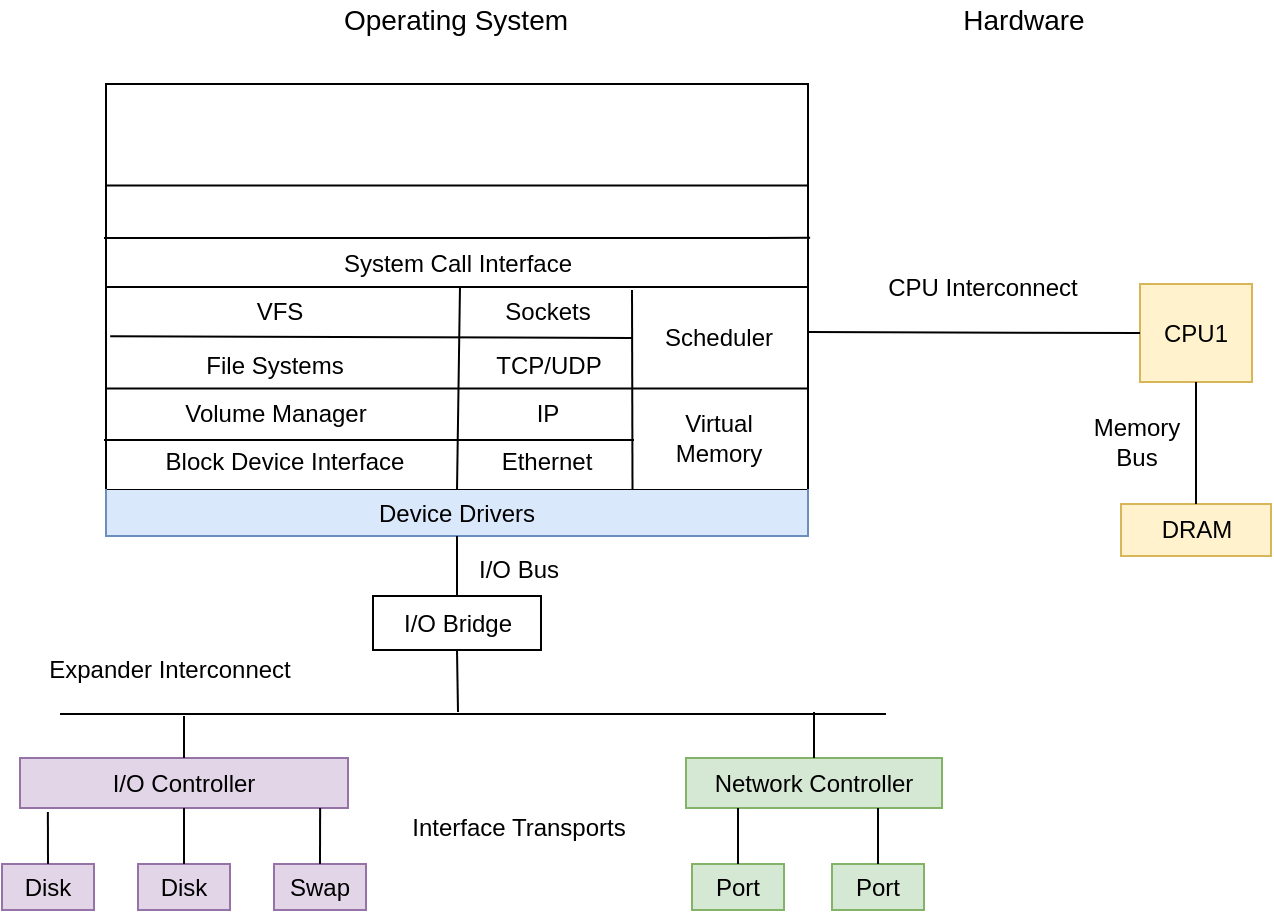 <mxfile version="12.4.2" type="github" pages="1"><diagram id="VicvfznEXqMcLQMcvYO_" name="Page-1"><mxGraphModel dx="854" dy="467" grid="0" gridSize="10" guides="1" tooltips="1" connect="1" arrows="1" fold="1" page="1" pageScale="1" pageWidth="827" pageHeight="1169" math="0" shadow="0"><root><mxCell id="0"/><mxCell id="1" parent="0"/><mxCell id="vqdteYBO24h-zOcJYDTi-2" value="" style="rounded=0;whiteSpace=wrap;html=1;" vertex="1" parent="1"><mxGeometry x="185" y="121" width="351" height="203" as="geometry"/></mxCell><mxCell id="vqdteYBO24h-zOcJYDTi-3" value="" style="endArrow=none;html=1;entryX=1;entryY=0.5;entryDx=0;entryDy=0;exitX=0;exitY=0.5;exitDx=0;exitDy=0;" edge="1" parent="1" source="vqdteYBO24h-zOcJYDTi-2" target="vqdteYBO24h-zOcJYDTi-2"><mxGeometry width="50" height="50" relative="1" as="geometry"><mxPoint x="185" y="395" as="sourcePoint"/><mxPoint x="235" y="345" as="targetPoint"/></mxGeometry></mxCell><mxCell id="vqdteYBO24h-zOcJYDTi-4" value="" style="endArrow=none;html=1;entryX=1;entryY=0.75;entryDx=0;entryDy=0;exitX=0;exitY=0.75;exitDx=0;exitDy=0;" edge="1" parent="1" source="vqdteYBO24h-zOcJYDTi-2" target="vqdteYBO24h-zOcJYDTi-2"><mxGeometry width="50" height="50" relative="1" as="geometry"><mxPoint x="185" y="395" as="sourcePoint"/><mxPoint x="235" y="345" as="targetPoint"/></mxGeometry></mxCell><mxCell id="vqdteYBO24h-zOcJYDTi-5" value="" style="endArrow=none;html=1;exitX=0.5;exitY=1;exitDx=0;exitDy=0;" edge="1" parent="1" source="vqdteYBO24h-zOcJYDTi-2"><mxGeometry width="50" height="50" relative="1" as="geometry"><mxPoint x="185" y="395" as="sourcePoint"/><mxPoint x="362" y="222" as="targetPoint"/></mxGeometry></mxCell><mxCell id="vqdteYBO24h-zOcJYDTi-6" value="" style="endArrow=none;html=1;exitX=0.75;exitY=1;exitDx=0;exitDy=0;" edge="1" parent="1" source="vqdteYBO24h-zOcJYDTi-2"><mxGeometry width="50" height="50" relative="1" as="geometry"><mxPoint x="185" y="396" as="sourcePoint"/><mxPoint x="448" y="224" as="targetPoint"/></mxGeometry></mxCell><mxCell id="vqdteYBO24h-zOcJYDTi-7" value="" style="endArrow=none;html=1;exitX=0.006;exitY=0.621;exitDx=0;exitDy=0;exitPerimeter=0;" edge="1" parent="1" source="vqdteYBO24h-zOcJYDTi-2"><mxGeometry width="50" height="50" relative="1" as="geometry"><mxPoint x="182.894" y="252.093" as="sourcePoint"/><mxPoint x="448" y="248" as="targetPoint"/></mxGeometry></mxCell><mxCell id="vqdteYBO24h-zOcJYDTi-8" value="" style="endArrow=none;html=1;" edge="1" parent="1"><mxGeometry width="50" height="50" relative="1" as="geometry"><mxPoint x="184" y="299" as="sourcePoint"/><mxPoint x="449" y="299" as="targetPoint"/></mxGeometry></mxCell><mxCell id="vqdteYBO24h-zOcJYDTi-9" value="VFS" style="text;html=1;strokeColor=none;fillColor=none;align=center;verticalAlign=middle;whiteSpace=wrap;rounded=0;" vertex="1" parent="1"><mxGeometry x="252" y="225" width="40" height="20" as="geometry"/></mxCell><mxCell id="vqdteYBO24h-zOcJYDTi-10" value="File Systems" style="text;html=1;strokeColor=none;fillColor=none;align=center;verticalAlign=middle;whiteSpace=wrap;rounded=0;" vertex="1" parent="1"><mxGeometry x="226" y="252" width="87" height="20" as="geometry"/></mxCell><mxCell id="vqdteYBO24h-zOcJYDTi-11" value="Volume Manager" style="text;html=1;strokeColor=none;fillColor=none;align=center;verticalAlign=middle;whiteSpace=wrap;rounded=0;" vertex="1" parent="1"><mxGeometry x="216.5" y="276" width="106" height="20" as="geometry"/></mxCell><mxCell id="vqdteYBO24h-zOcJYDTi-12" value="Block Device Interface" style="text;html=1;strokeColor=none;fillColor=none;align=center;verticalAlign=middle;whiteSpace=wrap;rounded=0;" vertex="1" parent="1"><mxGeometry x="205" y="300" width="139" height="20" as="geometry"/></mxCell><mxCell id="vqdteYBO24h-zOcJYDTi-13" value="Sockets" style="text;html=1;strokeColor=none;fillColor=none;align=center;verticalAlign=middle;whiteSpace=wrap;rounded=0;" vertex="1" parent="1"><mxGeometry x="382" y="225" width="48" height="20" as="geometry"/></mxCell><mxCell id="vqdteYBO24h-zOcJYDTi-14" value="TCP/UDP" style="text;html=1;strokeColor=none;fillColor=none;align=center;verticalAlign=middle;whiteSpace=wrap;rounded=0;" vertex="1" parent="1"><mxGeometry x="377.5" y="252" width="57" height="20" as="geometry"/></mxCell><mxCell id="vqdteYBO24h-zOcJYDTi-15" value="IP" style="text;html=1;strokeColor=none;fillColor=none;align=center;verticalAlign=middle;whiteSpace=wrap;rounded=0;" vertex="1" parent="1"><mxGeometry x="386" y="276" width="40" height="20" as="geometry"/></mxCell><mxCell id="vqdteYBO24h-zOcJYDTi-16" value="Ethernet" style="text;html=1;strokeColor=none;fillColor=none;align=center;verticalAlign=middle;whiteSpace=wrap;rounded=0;" vertex="1" parent="1"><mxGeometry x="375.5" y="300" width="59" height="20" as="geometry"/></mxCell><mxCell id="vqdteYBO24h-zOcJYDTi-17" value="Scheduler" style="text;html=1;strokeColor=none;fillColor=none;align=center;verticalAlign=middle;whiteSpace=wrap;rounded=0;" vertex="1" parent="1"><mxGeometry x="457" y="238" width="69" height="20" as="geometry"/></mxCell><mxCell id="vqdteYBO24h-zOcJYDTi-18" value="Virtual&lt;br&gt;Memory" style="text;html=1;strokeColor=none;fillColor=none;align=center;verticalAlign=middle;whiteSpace=wrap;rounded=0;" vertex="1" parent="1"><mxGeometry x="464" y="283" width="55" height="30" as="geometry"/></mxCell><mxCell id="vqdteYBO24h-zOcJYDTi-19" value="" style="endArrow=none;html=1;entryX=1.003;entryY=0.379;entryDx=0;entryDy=0;entryPerimeter=0;" edge="1" parent="1" target="vqdteYBO24h-zOcJYDTi-2"><mxGeometry width="50" height="50" relative="1" as="geometry"><mxPoint x="184" y="198" as="sourcePoint"/><mxPoint x="234" y="346" as="targetPoint"/></mxGeometry></mxCell><mxCell id="vqdteYBO24h-zOcJYDTi-21" value="System Call Interface" style="text;html=1;strokeColor=none;fillColor=none;align=center;verticalAlign=middle;whiteSpace=wrap;rounded=0;" vertex="1" parent="1"><mxGeometry x="292" y="201" width="138" height="20" as="geometry"/></mxCell><mxCell id="vqdteYBO24h-zOcJYDTi-23" value="" style="endArrow=none;html=1;entryX=1;entryY=0.25;entryDx=0;entryDy=0;exitX=0;exitY=0.25;exitDx=0;exitDy=0;" edge="1" parent="1" source="vqdteYBO24h-zOcJYDTi-2" target="vqdteYBO24h-zOcJYDTi-2"><mxGeometry width="50" height="50" relative="1" as="geometry"><mxPoint x="184" y="396" as="sourcePoint"/><mxPoint x="234" y="346" as="targetPoint"/></mxGeometry></mxCell><mxCell id="vqdteYBO24h-zOcJYDTi-24" value="CPU1" style="rounded=0;whiteSpace=wrap;html=1;fillColor=#fff2cc;strokeColor=#d6b656;" vertex="1" parent="1"><mxGeometry x="702" y="221" width="56" height="49" as="geometry"/></mxCell><mxCell id="vqdteYBO24h-zOcJYDTi-25" value="" style="endArrow=none;html=1;entryX=1;entryY=0.611;entryDx=0;entryDy=0;entryPerimeter=0;exitX=0;exitY=0.5;exitDx=0;exitDy=0;" edge="1" parent="1" source="vqdteYBO24h-zOcJYDTi-24" target="vqdteYBO24h-zOcJYDTi-2"><mxGeometry width="50" height="50" relative="1" as="geometry"><mxPoint x="184" y="396" as="sourcePoint"/><mxPoint x="234" y="346" as="targetPoint"/></mxGeometry></mxCell><mxCell id="vqdteYBO24h-zOcJYDTi-27" value="DRAM" style="rounded=0;whiteSpace=wrap;html=1;fillColor=#fff2cc;strokeColor=#d6b656;" vertex="1" parent="1"><mxGeometry x="692.5" y="331" width="75" height="26" as="geometry"/></mxCell><mxCell id="vqdteYBO24h-zOcJYDTi-28" value="" style="endArrow=none;html=1;entryX=0.5;entryY=1;entryDx=0;entryDy=0;exitX=0.5;exitY=0;exitDx=0;exitDy=0;" edge="1" parent="1" source="vqdteYBO24h-zOcJYDTi-27" target="vqdteYBO24h-zOcJYDTi-24"><mxGeometry width="50" height="50" relative="1" as="geometry"><mxPoint x="730" y="328" as="sourcePoint"/><mxPoint x="234" y="378" as="targetPoint"/></mxGeometry></mxCell><mxCell id="vqdteYBO24h-zOcJYDTi-29" value="Memory Bus" style="text;html=1;strokeColor=none;fillColor=none;align=center;verticalAlign=middle;whiteSpace=wrap;rounded=0;" vertex="1" parent="1"><mxGeometry x="674" y="286" width="53" height="27" as="geometry"/></mxCell><mxCell id="vqdteYBO24h-zOcJYDTi-30" value="CPU Interconnect" style="text;html=1;strokeColor=none;fillColor=none;align=center;verticalAlign=middle;whiteSpace=wrap;rounded=0;" vertex="1" parent="1"><mxGeometry x="569" y="212.5" width="109" height="20" as="geometry"/></mxCell><mxCell id="vqdteYBO24h-zOcJYDTi-31" value="" style="shape=partialRectangle;whiteSpace=wrap;html=1;bottom=1;right=1;left=1;top=0;fillColor=#dae8fc;routingCenterX=-0.5;strokeColor=#6c8ebf;" vertex="1" parent="1"><mxGeometry x="185" y="324" width="351" height="23" as="geometry"/></mxCell><mxCell id="vqdteYBO24h-zOcJYDTi-32" value="Device Drivers" style="text;html=1;strokeColor=none;fillColor=none;align=center;verticalAlign=middle;whiteSpace=wrap;rounded=0;" vertex="1" parent="1"><mxGeometry x="311" y="325.5" width="99" height="20" as="geometry"/></mxCell><mxCell id="vqdteYBO24h-zOcJYDTi-33" value="I/O Bridge" style="rounded=0;whiteSpace=wrap;html=1;" vertex="1" parent="1"><mxGeometry x="318.5" y="377" width="84" height="27" as="geometry"/></mxCell><mxCell id="vqdteYBO24h-zOcJYDTi-34" value="" style="endArrow=none;html=1;" edge="1" parent="1"><mxGeometry width="50" height="50" relative="1" as="geometry"><mxPoint x="162" y="436" as="sourcePoint"/><mxPoint x="575" y="436" as="targetPoint"/></mxGeometry></mxCell><mxCell id="vqdteYBO24h-zOcJYDTi-35" value="" style="endArrow=none;html=1;entryX=0.5;entryY=1;entryDx=0;entryDy=0;" edge="1" parent="1" source="vqdteYBO24h-zOcJYDTi-33" target="vqdteYBO24h-zOcJYDTi-31"><mxGeometry width="50" height="50" relative="1" as="geometry"><mxPoint x="162" y="508" as="sourcePoint"/><mxPoint x="212" y="458" as="targetPoint"/></mxGeometry></mxCell><mxCell id="vqdteYBO24h-zOcJYDTi-36" value="I/O Bus" style="text;html=1;strokeColor=none;fillColor=none;align=center;verticalAlign=middle;whiteSpace=wrap;rounded=0;" vertex="1" parent="1"><mxGeometry x="362" y="354" width="59" height="20" as="geometry"/></mxCell><mxCell id="vqdteYBO24h-zOcJYDTi-37" value="Expander Interconnect" style="text;html=1;strokeColor=none;fillColor=none;align=center;verticalAlign=middle;whiteSpace=wrap;rounded=0;" vertex="1" parent="1"><mxGeometry x="153" y="404" width="128" height="20" as="geometry"/></mxCell><mxCell id="vqdteYBO24h-zOcJYDTi-38" value="" style="endArrow=none;html=1;entryX=0.5;entryY=1;entryDx=0;entryDy=0;" edge="1" parent="1" target="vqdteYBO24h-zOcJYDTi-33"><mxGeometry width="50" height="50" relative="1" as="geometry"><mxPoint x="361" y="435" as="sourcePoint"/><mxPoint x="203" y="458" as="targetPoint"/></mxGeometry></mxCell><mxCell id="vqdteYBO24h-zOcJYDTi-39" value="I/O Controller" style="rounded=0;whiteSpace=wrap;html=1;fillColor=#e1d5e7;strokeColor=#9673a6;" vertex="1" parent="1"><mxGeometry x="142" y="458" width="164" height="25" as="geometry"/></mxCell><mxCell id="vqdteYBO24h-zOcJYDTi-40" value="" style="endArrow=none;html=1;exitX=0.5;exitY=0;exitDx=0;exitDy=0;" edge="1" parent="1" source="vqdteYBO24h-zOcJYDTi-39"><mxGeometry width="50" height="50" relative="1" as="geometry"><mxPoint x="153" y="554" as="sourcePoint"/><mxPoint x="224" y="437" as="targetPoint"/></mxGeometry></mxCell><mxCell id="vqdteYBO24h-zOcJYDTi-41" value="Network Controller" style="rounded=0;whiteSpace=wrap;html=1;fillColor=#d5e8d4;strokeColor=#82b366;" vertex="1" parent="1"><mxGeometry x="475" y="458" width="128" height="25" as="geometry"/></mxCell><mxCell id="vqdteYBO24h-zOcJYDTi-42" value="" style="endArrow=none;html=1;exitX=0.5;exitY=0;exitDx=0;exitDy=0;" edge="1" parent="1" source="vqdteYBO24h-zOcJYDTi-41"><mxGeometry width="50" height="50" relative="1" as="geometry"><mxPoint x="153" y="554" as="sourcePoint"/><mxPoint x="539" y="435" as="targetPoint"/></mxGeometry></mxCell><mxCell id="vqdteYBO24h-zOcJYDTi-43" value="Disk" style="rounded=0;whiteSpace=wrap;html=1;fillColor=#e1d5e7;strokeColor=#9673a6;" vertex="1" parent="1"><mxGeometry x="133" y="511" width="46" height="23" as="geometry"/></mxCell><mxCell id="vqdteYBO24h-zOcJYDTi-44" value="Disk" style="rounded=0;whiteSpace=wrap;html=1;fillColor=#e1d5e7;strokeColor=#9673a6;" vertex="1" parent="1"><mxGeometry x="201" y="511" width="46" height="23" as="geometry"/></mxCell><mxCell id="vqdteYBO24h-zOcJYDTi-45" value="Swap" style="rounded=0;whiteSpace=wrap;html=1;fillColor=#e1d5e7;strokeColor=#9673a6;" vertex="1" parent="1"><mxGeometry x="269" y="511" width="46" height="23" as="geometry"/></mxCell><mxCell id="vqdteYBO24h-zOcJYDTi-46" value="" style="endArrow=none;html=1;entryX=0.085;entryY=1.08;entryDx=0;entryDy=0;entryPerimeter=0;exitX=0.5;exitY=0;exitDx=0;exitDy=0;" edge="1" parent="1" source="vqdteYBO24h-zOcJYDTi-43" target="vqdteYBO24h-zOcJYDTi-39"><mxGeometry width="50" height="50" relative="1" as="geometry"><mxPoint x="139" y="605" as="sourcePoint"/><mxPoint x="189" y="555" as="targetPoint"/></mxGeometry></mxCell><mxCell id="vqdteYBO24h-zOcJYDTi-47" value="" style="endArrow=none;html=1;entryX=0.5;entryY=1;entryDx=0;entryDy=0;exitX=0.5;exitY=0;exitDx=0;exitDy=0;" edge="1" parent="1" source="vqdteYBO24h-zOcJYDTi-44" target="vqdteYBO24h-zOcJYDTi-39"><mxGeometry width="50" height="50" relative="1" as="geometry"><mxPoint x="224" y="507" as="sourcePoint"/><mxPoint x="183" y="555" as="targetPoint"/></mxGeometry></mxCell><mxCell id="vqdteYBO24h-zOcJYDTi-48" value="" style="endArrow=none;html=1;entryX=0.915;entryY=1;entryDx=0;entryDy=0;entryPerimeter=0;exitX=0.5;exitY=0;exitDx=0;exitDy=0;" edge="1" parent="1" source="vqdteYBO24h-zOcJYDTi-45" target="vqdteYBO24h-zOcJYDTi-39"><mxGeometry width="50" height="50" relative="1" as="geometry"><mxPoint x="133" y="605" as="sourcePoint"/><mxPoint x="183" y="555" as="targetPoint"/></mxGeometry></mxCell><mxCell id="vqdteYBO24h-zOcJYDTi-49" value="Port" style="rounded=0;whiteSpace=wrap;html=1;fillColor=#d5e8d4;strokeColor=#82b366;" vertex="1" parent="1"><mxGeometry x="478" y="511" width="46" height="23" as="geometry"/></mxCell><mxCell id="vqdteYBO24h-zOcJYDTi-50" value="Port" style="rounded=0;whiteSpace=wrap;html=1;fillColor=#d5e8d4;strokeColor=#82b366;" vertex="1" parent="1"><mxGeometry x="548" y="511" width="46" height="23" as="geometry"/></mxCell><mxCell id="vqdteYBO24h-zOcJYDTi-51" value="" style="endArrow=none;html=1;entryX=0.203;entryY=1;entryDx=0;entryDy=0;entryPerimeter=0;exitX=0.5;exitY=0;exitDx=0;exitDy=0;" edge="1" parent="1" source="vqdteYBO24h-zOcJYDTi-49" target="vqdteYBO24h-zOcJYDTi-41"><mxGeometry width="50" height="50" relative="1" as="geometry"><mxPoint x="133" y="605" as="sourcePoint"/><mxPoint x="183" y="555" as="targetPoint"/></mxGeometry></mxCell><mxCell id="vqdteYBO24h-zOcJYDTi-52" value="" style="endArrow=none;html=1;entryX=0.75;entryY=1;entryDx=0;entryDy=0;exitX=0.5;exitY=0;exitDx=0;exitDy=0;" edge="1" parent="1" source="vqdteYBO24h-zOcJYDTi-50" target="vqdteYBO24h-zOcJYDTi-41"><mxGeometry width="50" height="50" relative="1" as="geometry"><mxPoint x="133" y="605" as="sourcePoint"/><mxPoint x="183" y="555" as="targetPoint"/></mxGeometry></mxCell><mxCell id="vqdteYBO24h-zOcJYDTi-53" value="Interface Transports" style="text;html=1;strokeColor=none;fillColor=none;align=center;verticalAlign=middle;whiteSpace=wrap;rounded=0;" vertex="1" parent="1"><mxGeometry x="322.5" y="483" width="137" height="20" as="geometry"/></mxCell><mxCell id="vqdteYBO24h-zOcJYDTi-54" value="&lt;font style=&quot;font-size: 14px&quot;&gt;Operating System&lt;/font&gt;" style="text;html=1;strokeColor=none;fillColor=none;align=center;verticalAlign=middle;whiteSpace=wrap;rounded=0;" vertex="1" parent="1"><mxGeometry x="297.5" y="79" width="123.5" height="20" as="geometry"/></mxCell><mxCell id="vqdteYBO24h-zOcJYDTi-55" value="&lt;font style=&quot;font-size: 14px&quot;&gt;Hardware&lt;/font&gt;" style="text;html=1;strokeColor=none;fillColor=none;align=center;verticalAlign=middle;whiteSpace=wrap;rounded=0;" vertex="1" parent="1"><mxGeometry x="582" y="79" width="123.5" height="20" as="geometry"/></mxCell></root></mxGraphModel></diagram></mxfile>